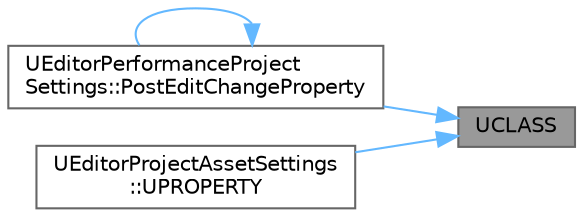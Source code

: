digraph "UCLASS"
{
 // INTERACTIVE_SVG=YES
 // LATEX_PDF_SIZE
  bgcolor="transparent";
  edge [fontname=Helvetica,fontsize=10,labelfontname=Helvetica,labelfontsize=10];
  node [fontname=Helvetica,fontsize=10,shape=box,height=0.2,width=0.4];
  rankdir="RL";
  Node1 [id="Node000001",label="UCLASS",height=0.2,width=0.4,color="gray40", fillcolor="grey60", style="filled", fontcolor="black",tooltip="UENUM to define the specific set of allowable unit types."];
  Node1 -> Node2 [id="edge1_Node000001_Node000002",dir="back",color="steelblue1",style="solid",tooltip=" "];
  Node2 [id="Node000002",label="UEditorPerformanceProject\lSettings::PostEditChangeProperty",height=0.2,width=0.4,color="grey40", fillcolor="white", style="filled",URL="$df/d89/classUEditorPerformanceProjectSettings.html#a13acf8f3167ce761cbcbfd1996306e0f",tooltip=" "];
  Node2 -> Node2 [id="edge2_Node000002_Node000002",dir="back",color="steelblue1",style="solid",tooltip=" "];
  Node1 -> Node3 [id="edge3_Node000001_Node000003",dir="back",color="steelblue1",style="solid",tooltip=" "];
  Node3 [id="Node000003",label="UEditorProjectAssetSettings\l::UPROPERTY",height=0.2,width=0.4,color="grey40", fillcolor="white", style="filled",URL="$dc/d01/classUEditorProjectAssetSettings.html#a9a669a0ce788dad713859a870e2f7f2e",tooltip="When performing cleanup operations on redirectors (such as resaving their referencers),..."];
}
